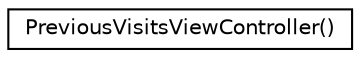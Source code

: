 digraph G
{
  edge [fontname="Helvetica",fontsize="10",labelfontname="Helvetica",labelfontsize="10"];
  node [fontname="Helvetica",fontsize="10",shape=record];
  rankdir="LR";
  Node1 [label="PreviousVisitsViewController()",height=0.2,width=0.4,color="black", fillcolor="white", style="filled",URL="$interface_previous_visits_view_controller_07_08.html"];
}
